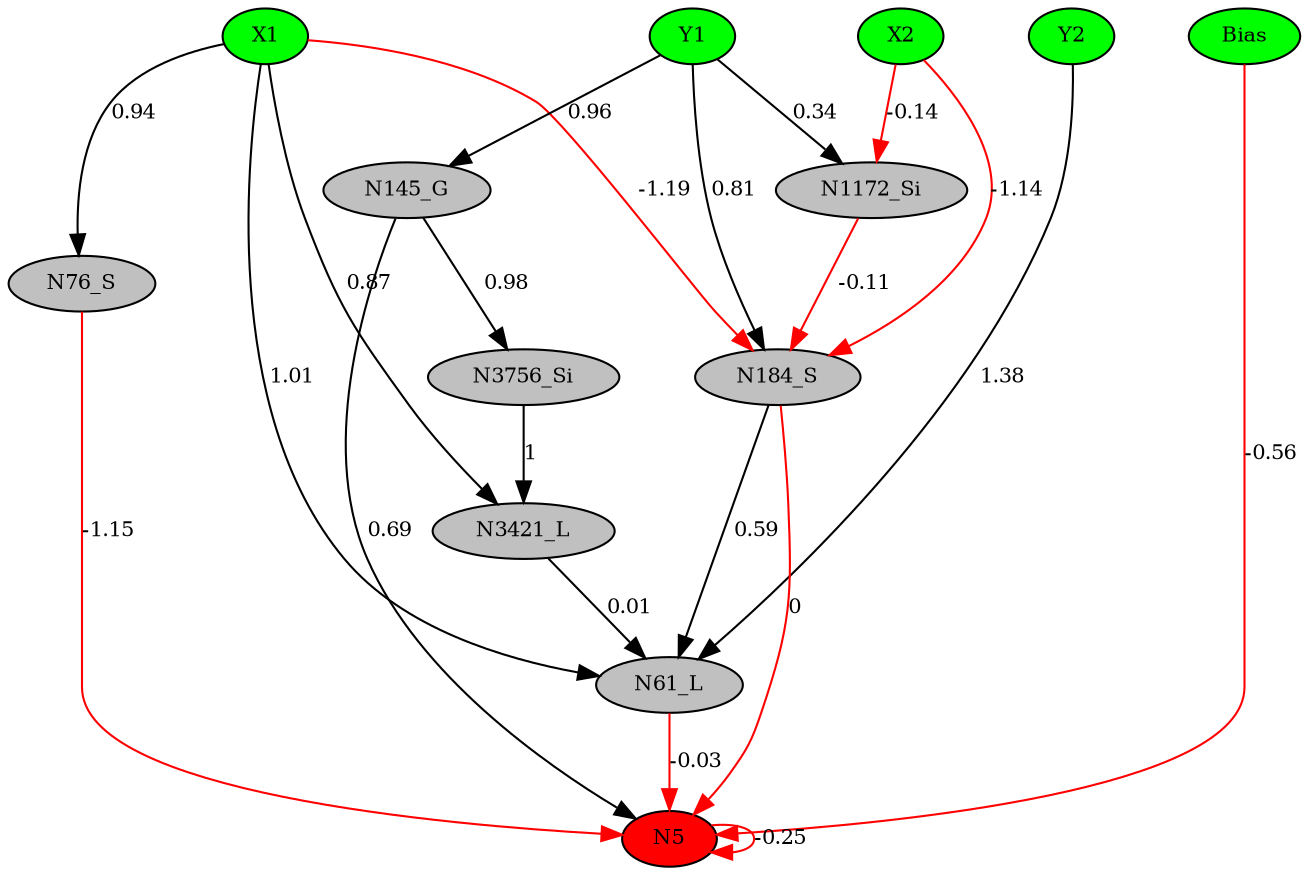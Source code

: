 digraph g { 
N0 [shape=ellipse, label=Bias,fontsize=10,height=0.1,width=0.1,style=filled,fillcolor=green]
N1[shape=ellipse label=X1,fontsize=10,height=0.1,width=0.1,style=filled,fillcolor=green]
N2[shape=ellipse label=Y1,fontsize=10,height=0.1,width=0.1,style=filled,fillcolor=green]
N3[shape=ellipse label=X2,fontsize=10,height=0.1,width=0.1,style=filled,fillcolor=green]
N4[shape=ellipse label=Y2,fontsize=10,height=0.1,width=0.1,style=filled,fillcolor=green]
N5[shape=ellipse,fontsize = 10, height = 0.1, width = 0.1, style = filled, fillcolor = red]
N61[shape=ellipse, label=N61_L,fontsize=10,height=0.1,width=0.1,style=filled,fillcolor=gray]
N76[shape=ellipse, label=N76_S,fontsize=10,height=0.1,width=0.1,style=filled,fillcolor=gray]
N145[shape=ellipse, label=N145_G,fontsize=10,height=0.1,width=0.1,style=filled,fillcolor=gray]
N184[shape=ellipse, label=N184_S,fontsize=10,height=0.1,width=0.1,style=filled,fillcolor=gray]
N1172[shape=ellipse, label=N1172_Si,fontsize=10,height=0.1,width=0.1,style=filled,fillcolor=gray]
N3421[shape=ellipse, label=N3421_L,fontsize=10,height=0.1,width=0.1,style=filled,fillcolor=gray]
N3756[shape=ellipse, label=N3756_Si,fontsize=10,height=0.1,width=0.1,style=filled,fillcolor=gray]
N0 -> N5 [color=red] [arrowType=inv][ label=-0.56,fontsize=10]
N5 -> N5 [color=red] [arrowType=inv][ label=-0.25,fontsize=10]
N4 -> N61 [color=black] [ label=1.38,fontsize=10]
N61 -> N5 [color=red] [arrowType=inv][ label=-0.03,fontsize=10]
N1 -> N61 [color=black] [ label=1.01,fontsize=10]
N1 -> N76 [color=black] [ label=0.94,fontsize=10]
N76 -> N5 [color=red] [arrowType=inv][ label=-1.15,fontsize=10]
N2 -> N145 [color=black] [ label=0.96,fontsize=10]
N145 -> N5 [color=black] [ label=0.69,fontsize=10]
N3 -> N184 [color=red] [arrowType=inv][ label=-1.14,fontsize=10]
N184 -> N5 [color=red] [arrowType=inv][ label=0,fontsize=10]
N1 -> N184 [color=red] [arrowType=inv][ label=-1.19,fontsize=10]
N2 -> N184 [color=black] [ label=0.81,fontsize=10]
N184 -> N61 [color=black] [ label=0.59,fontsize=10]
N2 -> N1172 [color=black] [ label=0.34,fontsize=10]
N1172 -> N184 [color=red] [arrowType=inv][ label=-0.11,fontsize=10]
N3 -> N1172 [color=red] [arrowType=inv][ label=-0.14,fontsize=10]
N3421 -> N61 [color=black] [ label=0.01,fontsize=10]
N1 -> N3421 [color=black] [ label=0.87,fontsize=10]
N145 -> N3756 [color=black] [ label=0.98,fontsize=10]
N3756 -> N3421 [color=black] [ label=1,fontsize=10]
 { rank=same; 
N5
 } 
 { rank=same; 
N1 ->N2 ->N3 ->N4 ->N0 [style=invis]
 } 
}
